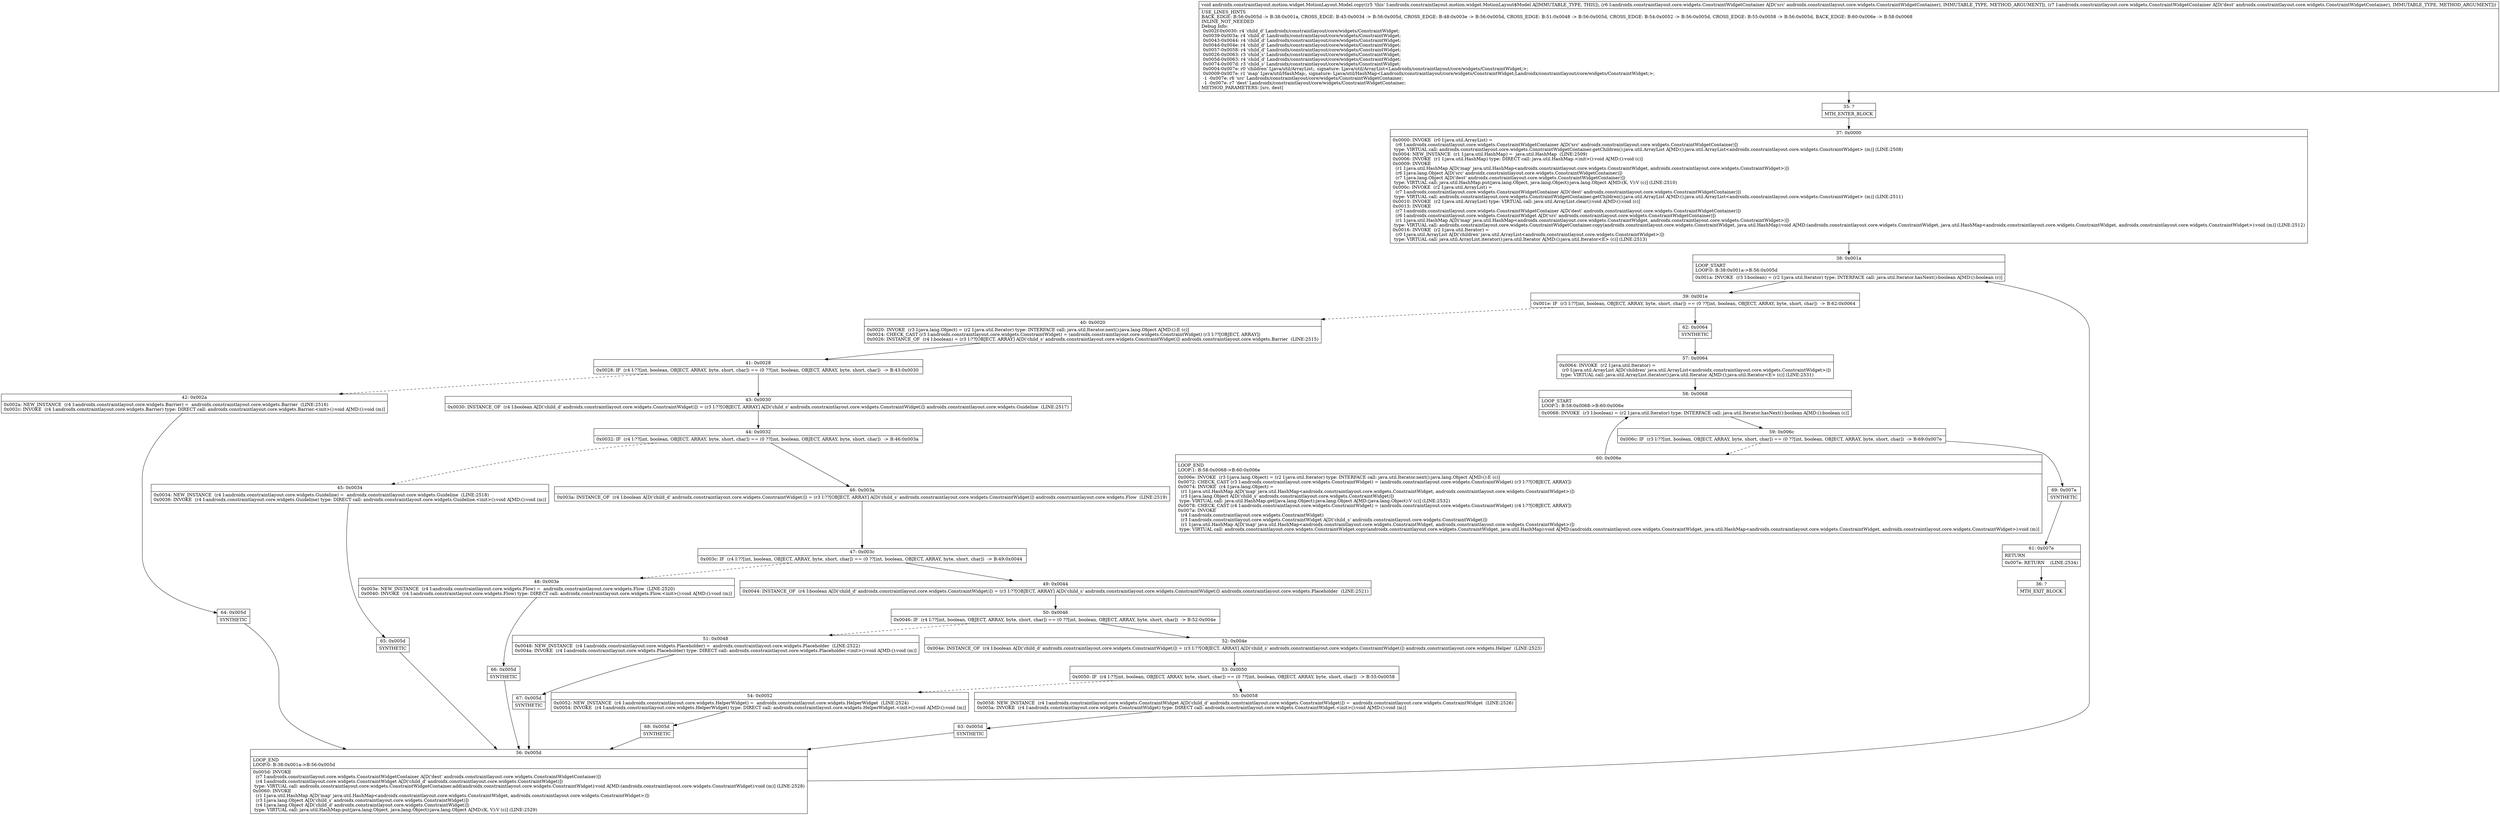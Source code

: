 digraph "CFG forandroidx.constraintlayout.motion.widget.MotionLayout.Model.copy(Landroidx\/constraintlayout\/core\/widgets\/ConstraintWidgetContainer;Landroidx\/constraintlayout\/core\/widgets\/ConstraintWidgetContainer;)V" {
Node_35 [shape=record,label="{35\:\ ?|MTH_ENTER_BLOCK\l}"];
Node_37 [shape=record,label="{37\:\ 0x0000|0x0000: INVOKE  (r0 I:java.util.ArrayList) = \l  (r6 I:androidx.constraintlayout.core.widgets.ConstraintWidgetContainer A[D('src' androidx.constraintlayout.core.widgets.ConstraintWidgetContainer)])\l type: VIRTUAL call: androidx.constraintlayout.core.widgets.ConstraintWidgetContainer.getChildren():java.util.ArrayList A[MD:():java.util.ArrayList\<androidx.constraintlayout.core.widgets.ConstraintWidget\> (m)] (LINE:2508)\l0x0004: NEW_INSTANCE  (r1 I:java.util.HashMap) =  java.util.HashMap  (LINE:2509)\l0x0006: INVOKE  (r1 I:java.util.HashMap) type: DIRECT call: java.util.HashMap.\<init\>():void A[MD:():void (c)]\l0x0009: INVOKE  \l  (r1 I:java.util.HashMap A[D('map' java.util.HashMap\<androidx.constraintlayout.core.widgets.ConstraintWidget, androidx.constraintlayout.core.widgets.ConstraintWidget\>)])\l  (r6 I:java.lang.Object A[D('src' androidx.constraintlayout.core.widgets.ConstraintWidgetContainer)])\l  (r7 I:java.lang.Object A[D('dest' androidx.constraintlayout.core.widgets.ConstraintWidgetContainer)])\l type: VIRTUAL call: java.util.HashMap.put(java.lang.Object, java.lang.Object):java.lang.Object A[MD:(K, V):V (c)] (LINE:2510)\l0x000c: INVOKE  (r2 I:java.util.ArrayList) = \l  (r7 I:androidx.constraintlayout.core.widgets.ConstraintWidgetContainer A[D('dest' androidx.constraintlayout.core.widgets.ConstraintWidgetContainer)])\l type: VIRTUAL call: androidx.constraintlayout.core.widgets.ConstraintWidgetContainer.getChildren():java.util.ArrayList A[MD:():java.util.ArrayList\<androidx.constraintlayout.core.widgets.ConstraintWidget\> (m)] (LINE:2511)\l0x0010: INVOKE  (r2 I:java.util.ArrayList) type: VIRTUAL call: java.util.ArrayList.clear():void A[MD:():void (c)]\l0x0013: INVOKE  \l  (r7 I:androidx.constraintlayout.core.widgets.ConstraintWidgetContainer A[D('dest' androidx.constraintlayout.core.widgets.ConstraintWidgetContainer)])\l  (r6 I:androidx.constraintlayout.core.widgets.ConstraintWidget A[D('src' androidx.constraintlayout.core.widgets.ConstraintWidgetContainer)])\l  (r1 I:java.util.HashMap A[D('map' java.util.HashMap\<androidx.constraintlayout.core.widgets.ConstraintWidget, androidx.constraintlayout.core.widgets.ConstraintWidget\>)])\l type: VIRTUAL call: androidx.constraintlayout.core.widgets.ConstraintWidgetContainer.copy(androidx.constraintlayout.core.widgets.ConstraintWidget, java.util.HashMap):void A[MD:(androidx.constraintlayout.core.widgets.ConstraintWidget, java.util.HashMap\<androidx.constraintlayout.core.widgets.ConstraintWidget, androidx.constraintlayout.core.widgets.ConstraintWidget\>):void (m)] (LINE:2512)\l0x0016: INVOKE  (r2 I:java.util.Iterator) = \l  (r0 I:java.util.ArrayList A[D('children' java.util.ArrayList\<androidx.constraintlayout.core.widgets.ConstraintWidget\>)])\l type: VIRTUAL call: java.util.ArrayList.iterator():java.util.Iterator A[MD:():java.util.Iterator\<E\> (c)] (LINE:2513)\l}"];
Node_38 [shape=record,label="{38\:\ 0x001a|LOOP_START\lLOOP:0: B:38:0x001a\-\>B:56:0x005d\l|0x001a: INVOKE  (r3 I:boolean) = (r2 I:java.util.Iterator) type: INTERFACE call: java.util.Iterator.hasNext():boolean A[MD:():boolean (c)]\l}"];
Node_39 [shape=record,label="{39\:\ 0x001e|0x001e: IF  (r3 I:??[int, boolean, OBJECT, ARRAY, byte, short, char]) == (0 ??[int, boolean, OBJECT, ARRAY, byte, short, char])  \-\> B:62:0x0064 \l}"];
Node_40 [shape=record,label="{40\:\ 0x0020|0x0020: INVOKE  (r3 I:java.lang.Object) = (r2 I:java.util.Iterator) type: INTERFACE call: java.util.Iterator.next():java.lang.Object A[MD:():E (c)]\l0x0024: CHECK_CAST (r3 I:androidx.constraintlayout.core.widgets.ConstraintWidget) = (androidx.constraintlayout.core.widgets.ConstraintWidget) (r3 I:??[OBJECT, ARRAY]) \l0x0026: INSTANCE_OF  (r4 I:boolean) = (r3 I:??[OBJECT, ARRAY] A[D('child_s' androidx.constraintlayout.core.widgets.ConstraintWidget)]) androidx.constraintlayout.core.widgets.Barrier  (LINE:2515)\l}"];
Node_41 [shape=record,label="{41\:\ 0x0028|0x0028: IF  (r4 I:??[int, boolean, OBJECT, ARRAY, byte, short, char]) == (0 ??[int, boolean, OBJECT, ARRAY, byte, short, char])  \-\> B:43:0x0030 \l}"];
Node_42 [shape=record,label="{42\:\ 0x002a|0x002a: NEW_INSTANCE  (r4 I:androidx.constraintlayout.core.widgets.Barrier) =  androidx.constraintlayout.core.widgets.Barrier  (LINE:2516)\l0x002c: INVOKE  (r4 I:androidx.constraintlayout.core.widgets.Barrier) type: DIRECT call: androidx.constraintlayout.core.widgets.Barrier.\<init\>():void A[MD:():void (m)]\l}"];
Node_64 [shape=record,label="{64\:\ 0x005d|SYNTHETIC\l}"];
Node_56 [shape=record,label="{56\:\ 0x005d|LOOP_END\lLOOP:0: B:38:0x001a\-\>B:56:0x005d\l|0x005d: INVOKE  \l  (r7 I:androidx.constraintlayout.core.widgets.ConstraintWidgetContainer A[D('dest' androidx.constraintlayout.core.widgets.ConstraintWidgetContainer)])\l  (r4 I:androidx.constraintlayout.core.widgets.ConstraintWidget A[D('child_d' androidx.constraintlayout.core.widgets.ConstraintWidget)])\l type: VIRTUAL call: androidx.constraintlayout.core.widgets.ConstraintWidgetContainer.add(androidx.constraintlayout.core.widgets.ConstraintWidget):void A[MD:(androidx.constraintlayout.core.widgets.ConstraintWidget):void (m)] (LINE:2528)\l0x0060: INVOKE  \l  (r1 I:java.util.HashMap A[D('map' java.util.HashMap\<androidx.constraintlayout.core.widgets.ConstraintWidget, androidx.constraintlayout.core.widgets.ConstraintWidget\>)])\l  (r3 I:java.lang.Object A[D('child_s' androidx.constraintlayout.core.widgets.ConstraintWidget)])\l  (r4 I:java.lang.Object A[D('child_d' androidx.constraintlayout.core.widgets.ConstraintWidget)])\l type: VIRTUAL call: java.util.HashMap.put(java.lang.Object, java.lang.Object):java.lang.Object A[MD:(K, V):V (c)] (LINE:2529)\l}"];
Node_43 [shape=record,label="{43\:\ 0x0030|0x0030: INSTANCE_OF  (r4 I:boolean A[D('child_d' androidx.constraintlayout.core.widgets.ConstraintWidget)]) = (r3 I:??[OBJECT, ARRAY] A[D('child_s' androidx.constraintlayout.core.widgets.ConstraintWidget)]) androidx.constraintlayout.core.widgets.Guideline  (LINE:2517)\l}"];
Node_44 [shape=record,label="{44\:\ 0x0032|0x0032: IF  (r4 I:??[int, boolean, OBJECT, ARRAY, byte, short, char]) == (0 ??[int, boolean, OBJECT, ARRAY, byte, short, char])  \-\> B:46:0x003a \l}"];
Node_45 [shape=record,label="{45\:\ 0x0034|0x0034: NEW_INSTANCE  (r4 I:androidx.constraintlayout.core.widgets.Guideline) =  androidx.constraintlayout.core.widgets.Guideline  (LINE:2518)\l0x0036: INVOKE  (r4 I:androidx.constraintlayout.core.widgets.Guideline) type: DIRECT call: androidx.constraintlayout.core.widgets.Guideline.\<init\>():void A[MD:():void (m)]\l}"];
Node_65 [shape=record,label="{65\:\ 0x005d|SYNTHETIC\l}"];
Node_46 [shape=record,label="{46\:\ 0x003a|0x003a: INSTANCE_OF  (r4 I:boolean A[D('child_d' androidx.constraintlayout.core.widgets.ConstraintWidget)]) = (r3 I:??[OBJECT, ARRAY] A[D('child_s' androidx.constraintlayout.core.widgets.ConstraintWidget)]) androidx.constraintlayout.core.widgets.Flow  (LINE:2519)\l}"];
Node_47 [shape=record,label="{47\:\ 0x003c|0x003c: IF  (r4 I:??[int, boolean, OBJECT, ARRAY, byte, short, char]) == (0 ??[int, boolean, OBJECT, ARRAY, byte, short, char])  \-\> B:49:0x0044 \l}"];
Node_48 [shape=record,label="{48\:\ 0x003e|0x003e: NEW_INSTANCE  (r4 I:androidx.constraintlayout.core.widgets.Flow) =  androidx.constraintlayout.core.widgets.Flow  (LINE:2520)\l0x0040: INVOKE  (r4 I:androidx.constraintlayout.core.widgets.Flow) type: DIRECT call: androidx.constraintlayout.core.widgets.Flow.\<init\>():void A[MD:():void (m)]\l}"];
Node_66 [shape=record,label="{66\:\ 0x005d|SYNTHETIC\l}"];
Node_49 [shape=record,label="{49\:\ 0x0044|0x0044: INSTANCE_OF  (r4 I:boolean A[D('child_d' androidx.constraintlayout.core.widgets.ConstraintWidget)]) = (r3 I:??[OBJECT, ARRAY] A[D('child_s' androidx.constraintlayout.core.widgets.ConstraintWidget)]) androidx.constraintlayout.core.widgets.Placeholder  (LINE:2521)\l}"];
Node_50 [shape=record,label="{50\:\ 0x0046|0x0046: IF  (r4 I:??[int, boolean, OBJECT, ARRAY, byte, short, char]) == (0 ??[int, boolean, OBJECT, ARRAY, byte, short, char])  \-\> B:52:0x004e \l}"];
Node_51 [shape=record,label="{51\:\ 0x0048|0x0048: NEW_INSTANCE  (r4 I:androidx.constraintlayout.core.widgets.Placeholder) =  androidx.constraintlayout.core.widgets.Placeholder  (LINE:2522)\l0x004a: INVOKE  (r4 I:androidx.constraintlayout.core.widgets.Placeholder) type: DIRECT call: androidx.constraintlayout.core.widgets.Placeholder.\<init\>():void A[MD:():void (m)]\l}"];
Node_67 [shape=record,label="{67\:\ 0x005d|SYNTHETIC\l}"];
Node_52 [shape=record,label="{52\:\ 0x004e|0x004e: INSTANCE_OF  (r4 I:boolean A[D('child_d' androidx.constraintlayout.core.widgets.ConstraintWidget)]) = (r3 I:??[OBJECT, ARRAY] A[D('child_s' androidx.constraintlayout.core.widgets.ConstraintWidget)]) androidx.constraintlayout.core.widgets.Helper  (LINE:2523)\l}"];
Node_53 [shape=record,label="{53\:\ 0x0050|0x0050: IF  (r4 I:??[int, boolean, OBJECT, ARRAY, byte, short, char]) == (0 ??[int, boolean, OBJECT, ARRAY, byte, short, char])  \-\> B:55:0x0058 \l}"];
Node_54 [shape=record,label="{54\:\ 0x0052|0x0052: NEW_INSTANCE  (r4 I:androidx.constraintlayout.core.widgets.HelperWidget) =  androidx.constraintlayout.core.widgets.HelperWidget  (LINE:2524)\l0x0054: INVOKE  (r4 I:androidx.constraintlayout.core.widgets.HelperWidget) type: DIRECT call: androidx.constraintlayout.core.widgets.HelperWidget.\<init\>():void A[MD:():void (m)]\l}"];
Node_68 [shape=record,label="{68\:\ 0x005d|SYNTHETIC\l}"];
Node_55 [shape=record,label="{55\:\ 0x0058|0x0058: NEW_INSTANCE  (r4 I:androidx.constraintlayout.core.widgets.ConstraintWidget A[D('child_d' androidx.constraintlayout.core.widgets.ConstraintWidget)]) =  androidx.constraintlayout.core.widgets.ConstraintWidget  (LINE:2526)\l0x005a: INVOKE  (r4 I:androidx.constraintlayout.core.widgets.ConstraintWidget) type: DIRECT call: androidx.constraintlayout.core.widgets.ConstraintWidget.\<init\>():void A[MD:():void (m)]\l}"];
Node_63 [shape=record,label="{63\:\ 0x005d|SYNTHETIC\l}"];
Node_62 [shape=record,label="{62\:\ 0x0064|SYNTHETIC\l}"];
Node_57 [shape=record,label="{57\:\ 0x0064|0x0064: INVOKE  (r2 I:java.util.Iterator) = \l  (r0 I:java.util.ArrayList A[D('children' java.util.ArrayList\<androidx.constraintlayout.core.widgets.ConstraintWidget\>)])\l type: VIRTUAL call: java.util.ArrayList.iterator():java.util.Iterator A[MD:():java.util.Iterator\<E\> (c)] (LINE:2531)\l}"];
Node_58 [shape=record,label="{58\:\ 0x0068|LOOP_START\lLOOP:1: B:58:0x0068\-\>B:60:0x006e\l|0x0068: INVOKE  (r3 I:boolean) = (r2 I:java.util.Iterator) type: INTERFACE call: java.util.Iterator.hasNext():boolean A[MD:():boolean (c)]\l}"];
Node_59 [shape=record,label="{59\:\ 0x006c|0x006c: IF  (r3 I:??[int, boolean, OBJECT, ARRAY, byte, short, char]) == (0 ??[int, boolean, OBJECT, ARRAY, byte, short, char])  \-\> B:69:0x007e \l}"];
Node_60 [shape=record,label="{60\:\ 0x006e|LOOP_END\lLOOP:1: B:58:0x0068\-\>B:60:0x006e\l|0x006e: INVOKE  (r3 I:java.lang.Object) = (r2 I:java.util.Iterator) type: INTERFACE call: java.util.Iterator.next():java.lang.Object A[MD:():E (c)]\l0x0072: CHECK_CAST (r3 I:androidx.constraintlayout.core.widgets.ConstraintWidget) = (androidx.constraintlayout.core.widgets.ConstraintWidget) (r3 I:??[OBJECT, ARRAY]) \l0x0074: INVOKE  (r4 I:java.lang.Object) = \l  (r1 I:java.util.HashMap A[D('map' java.util.HashMap\<androidx.constraintlayout.core.widgets.ConstraintWidget, androidx.constraintlayout.core.widgets.ConstraintWidget\>)])\l  (r3 I:java.lang.Object A[D('child_s' androidx.constraintlayout.core.widgets.ConstraintWidget)])\l type: VIRTUAL call: java.util.HashMap.get(java.lang.Object):java.lang.Object A[MD:(java.lang.Object):V (c)] (LINE:2532)\l0x0078: CHECK_CAST (r4 I:androidx.constraintlayout.core.widgets.ConstraintWidget) = (androidx.constraintlayout.core.widgets.ConstraintWidget) (r4 I:??[OBJECT, ARRAY]) \l0x007a: INVOKE  \l  (r4 I:androidx.constraintlayout.core.widgets.ConstraintWidget)\l  (r3 I:androidx.constraintlayout.core.widgets.ConstraintWidget A[D('child_s' androidx.constraintlayout.core.widgets.ConstraintWidget)])\l  (r1 I:java.util.HashMap A[D('map' java.util.HashMap\<androidx.constraintlayout.core.widgets.ConstraintWidget, androidx.constraintlayout.core.widgets.ConstraintWidget\>)])\l type: VIRTUAL call: androidx.constraintlayout.core.widgets.ConstraintWidget.copy(androidx.constraintlayout.core.widgets.ConstraintWidget, java.util.HashMap):void A[MD:(androidx.constraintlayout.core.widgets.ConstraintWidget, java.util.HashMap\<androidx.constraintlayout.core.widgets.ConstraintWidget, androidx.constraintlayout.core.widgets.ConstraintWidget\>):void (m)]\l}"];
Node_69 [shape=record,label="{69\:\ 0x007e|SYNTHETIC\l}"];
Node_61 [shape=record,label="{61\:\ 0x007e|RETURN\l|0x007e: RETURN    (LINE:2534)\l}"];
Node_36 [shape=record,label="{36\:\ ?|MTH_EXIT_BLOCK\l}"];
MethodNode[shape=record,label="{void androidx.constraintlayout.motion.widget.MotionLayout.Model.copy((r5 'this' I:androidx.constraintlayout.motion.widget.MotionLayout$Model A[IMMUTABLE_TYPE, THIS]), (r6 I:androidx.constraintlayout.core.widgets.ConstraintWidgetContainer A[D('src' androidx.constraintlayout.core.widgets.ConstraintWidgetContainer), IMMUTABLE_TYPE, METHOD_ARGUMENT]), (r7 I:androidx.constraintlayout.core.widgets.ConstraintWidgetContainer A[D('dest' androidx.constraintlayout.core.widgets.ConstraintWidgetContainer), IMMUTABLE_TYPE, METHOD_ARGUMENT]))  | USE_LINES_HINTS\lBACK_EDGE: B:56:0x005d \-\> B:38:0x001a, CROSS_EDGE: B:45:0x0034 \-\> B:56:0x005d, CROSS_EDGE: B:48:0x003e \-\> B:56:0x005d, CROSS_EDGE: B:51:0x0048 \-\> B:56:0x005d, CROSS_EDGE: B:54:0x0052 \-\> B:56:0x005d, CROSS_EDGE: B:55:0x0058 \-\> B:56:0x005d, BACK_EDGE: B:60:0x006e \-\> B:58:0x0068\lINLINE_NOT_NEEDED\lDebug Info:\l  0x002f\-0x0030: r4 'child_d' Landroidx\/constraintlayout\/core\/widgets\/ConstraintWidget;\l  0x0039\-0x003a: r4 'child_d' Landroidx\/constraintlayout\/core\/widgets\/ConstraintWidget;\l  0x0043\-0x0044: r4 'child_d' Landroidx\/constraintlayout\/core\/widgets\/ConstraintWidget;\l  0x004d\-0x004e: r4 'child_d' Landroidx\/constraintlayout\/core\/widgets\/ConstraintWidget;\l  0x0057\-0x0058: r4 'child_d' Landroidx\/constraintlayout\/core\/widgets\/ConstraintWidget;\l  0x0026\-0x0063: r3 'child_s' Landroidx\/constraintlayout\/core\/widgets\/ConstraintWidget;\l  0x005d\-0x0063: r4 'child_d' Landroidx\/constraintlayout\/core\/widgets\/ConstraintWidget;\l  0x0074\-0x007d: r3 'child_s' Landroidx\/constraintlayout\/core\/widgets\/ConstraintWidget;\l  0x0004\-0x007e: r0 'children' Ljava\/util\/ArrayList;, signature: Ljava\/util\/ArrayList\<Landroidx\/constraintlayout\/core\/widgets\/ConstraintWidget;\>;\l  0x0009\-0x007e: r1 'map' Ljava\/util\/HashMap;, signature: Ljava\/util\/HashMap\<Landroidx\/constraintlayout\/core\/widgets\/ConstraintWidget;Landroidx\/constraintlayout\/core\/widgets\/ConstraintWidget;\>;\l  \-1 \-0x007e: r6 'src' Landroidx\/constraintlayout\/core\/widgets\/ConstraintWidgetContainer;\l  \-1 \-0x007e: r7 'dest' Landroidx\/constraintlayout\/core\/widgets\/ConstraintWidgetContainer;\lMETHOD_PARAMETERS: [src, dest]\l}"];
MethodNode -> Node_35;Node_35 -> Node_37;
Node_37 -> Node_38;
Node_38 -> Node_39;
Node_39 -> Node_40[style=dashed];
Node_39 -> Node_62;
Node_40 -> Node_41;
Node_41 -> Node_42[style=dashed];
Node_41 -> Node_43;
Node_42 -> Node_64;
Node_64 -> Node_56;
Node_56 -> Node_38;
Node_43 -> Node_44;
Node_44 -> Node_45[style=dashed];
Node_44 -> Node_46;
Node_45 -> Node_65;
Node_65 -> Node_56;
Node_46 -> Node_47;
Node_47 -> Node_48[style=dashed];
Node_47 -> Node_49;
Node_48 -> Node_66;
Node_66 -> Node_56;
Node_49 -> Node_50;
Node_50 -> Node_51[style=dashed];
Node_50 -> Node_52;
Node_51 -> Node_67;
Node_67 -> Node_56;
Node_52 -> Node_53;
Node_53 -> Node_54[style=dashed];
Node_53 -> Node_55;
Node_54 -> Node_68;
Node_68 -> Node_56;
Node_55 -> Node_63;
Node_63 -> Node_56;
Node_62 -> Node_57;
Node_57 -> Node_58;
Node_58 -> Node_59;
Node_59 -> Node_60[style=dashed];
Node_59 -> Node_69;
Node_60 -> Node_58;
Node_69 -> Node_61;
Node_61 -> Node_36;
}

